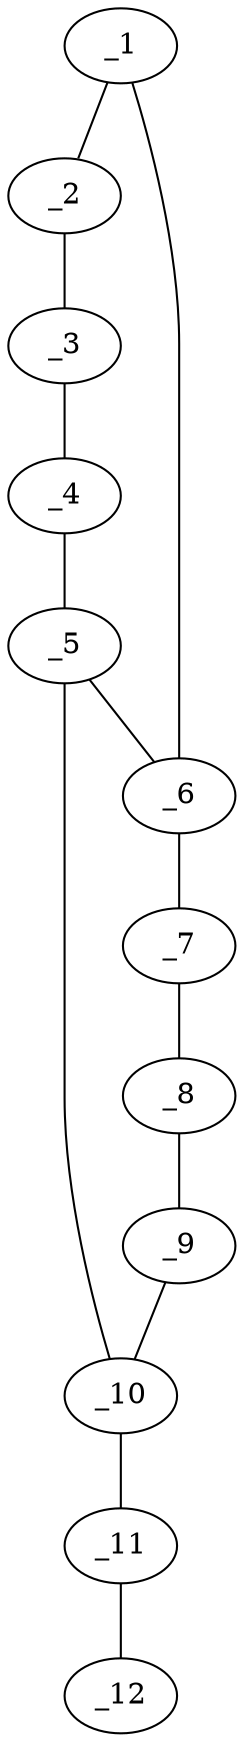 graph molid636118 {
	_1	 [charge=0,
		chem=1,
		symbol="C  ",
		x="4.5981",
		y="1.75"];
	_2	 [charge=0,
		chem=1,
		symbol="C  ",
		x="5.4641",
		y="1.25"];
	_1 -- _2	 [valence=1];
	_6	 [charge=0,
		chem=1,
		symbol="C  ",
		x="3.7321",
		y="1.25"];
	_1 -- _6	 [valence=2];
	_3	 [charge=0,
		chem=1,
		symbol="C  ",
		x="5.4641",
		y="0.25"];
	_2 -- _3	 [valence=2];
	_4	 [charge=0,
		chem=1,
		symbol="C  ",
		x="4.5981",
		y="-0.25"];
	_3 -- _4	 [valence=1];
	_5	 [charge=0,
		chem=1,
		symbol="C  ",
		x="3.7321",
		y="0.25"];
	_4 -- _5	 [valence=2];
	_5 -- _6	 [valence=1];
	_10	 [charge=0,
		chem=1,
		symbol="C  ",
		x="2.866",
		y="-0.25"];
	_5 -- _10	 [valence=1];
	_7	 [charge=0,
		chem=1,
		symbol="C  ",
		x="2.866",
		y="1.75"];
	_6 -- _7	 [valence=1];
	_8	 [charge=0,
		chem=1,
		symbol="C  ",
		x=2,
		y="1.25"];
	_7 -- _8	 [valence=1];
	_9	 [charge=0,
		chem=1,
		symbol="C  ",
		x=2,
		y="0.25"];
	_8 -- _9	 [valence=1];
	_9 -- _10	 [valence=1];
	_11	 [charge=0,
		chem=1,
		symbol="C  ",
		x="2.866",
		y="-1.25"];
	_10 -- _11	 [valence=1];
	_12	 [charge=0,
		chem=2,
		symbol="O  ",
		x=2,
		y="-1.75"];
	_11 -- _12	 [valence=2];
}
